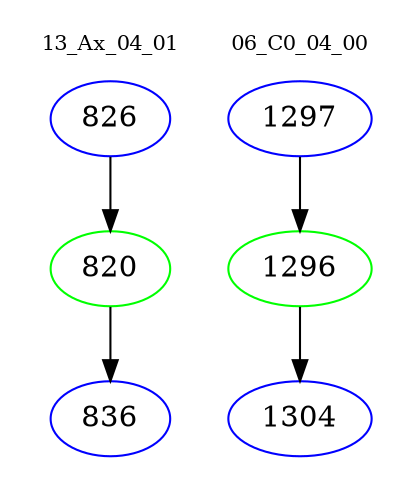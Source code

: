 digraph{
subgraph cluster_0 {
color = white
label = "13_Ax_04_01";
fontsize=10;
T0_826 [label="826", color="blue"]
T0_826 -> T0_820 [color="black"]
T0_820 [label="820", color="green"]
T0_820 -> T0_836 [color="black"]
T0_836 [label="836", color="blue"]
}
subgraph cluster_1 {
color = white
label = "06_C0_04_00";
fontsize=10;
T1_1297 [label="1297", color="blue"]
T1_1297 -> T1_1296 [color="black"]
T1_1296 [label="1296", color="green"]
T1_1296 -> T1_1304 [color="black"]
T1_1304 [label="1304", color="blue"]
}
}
